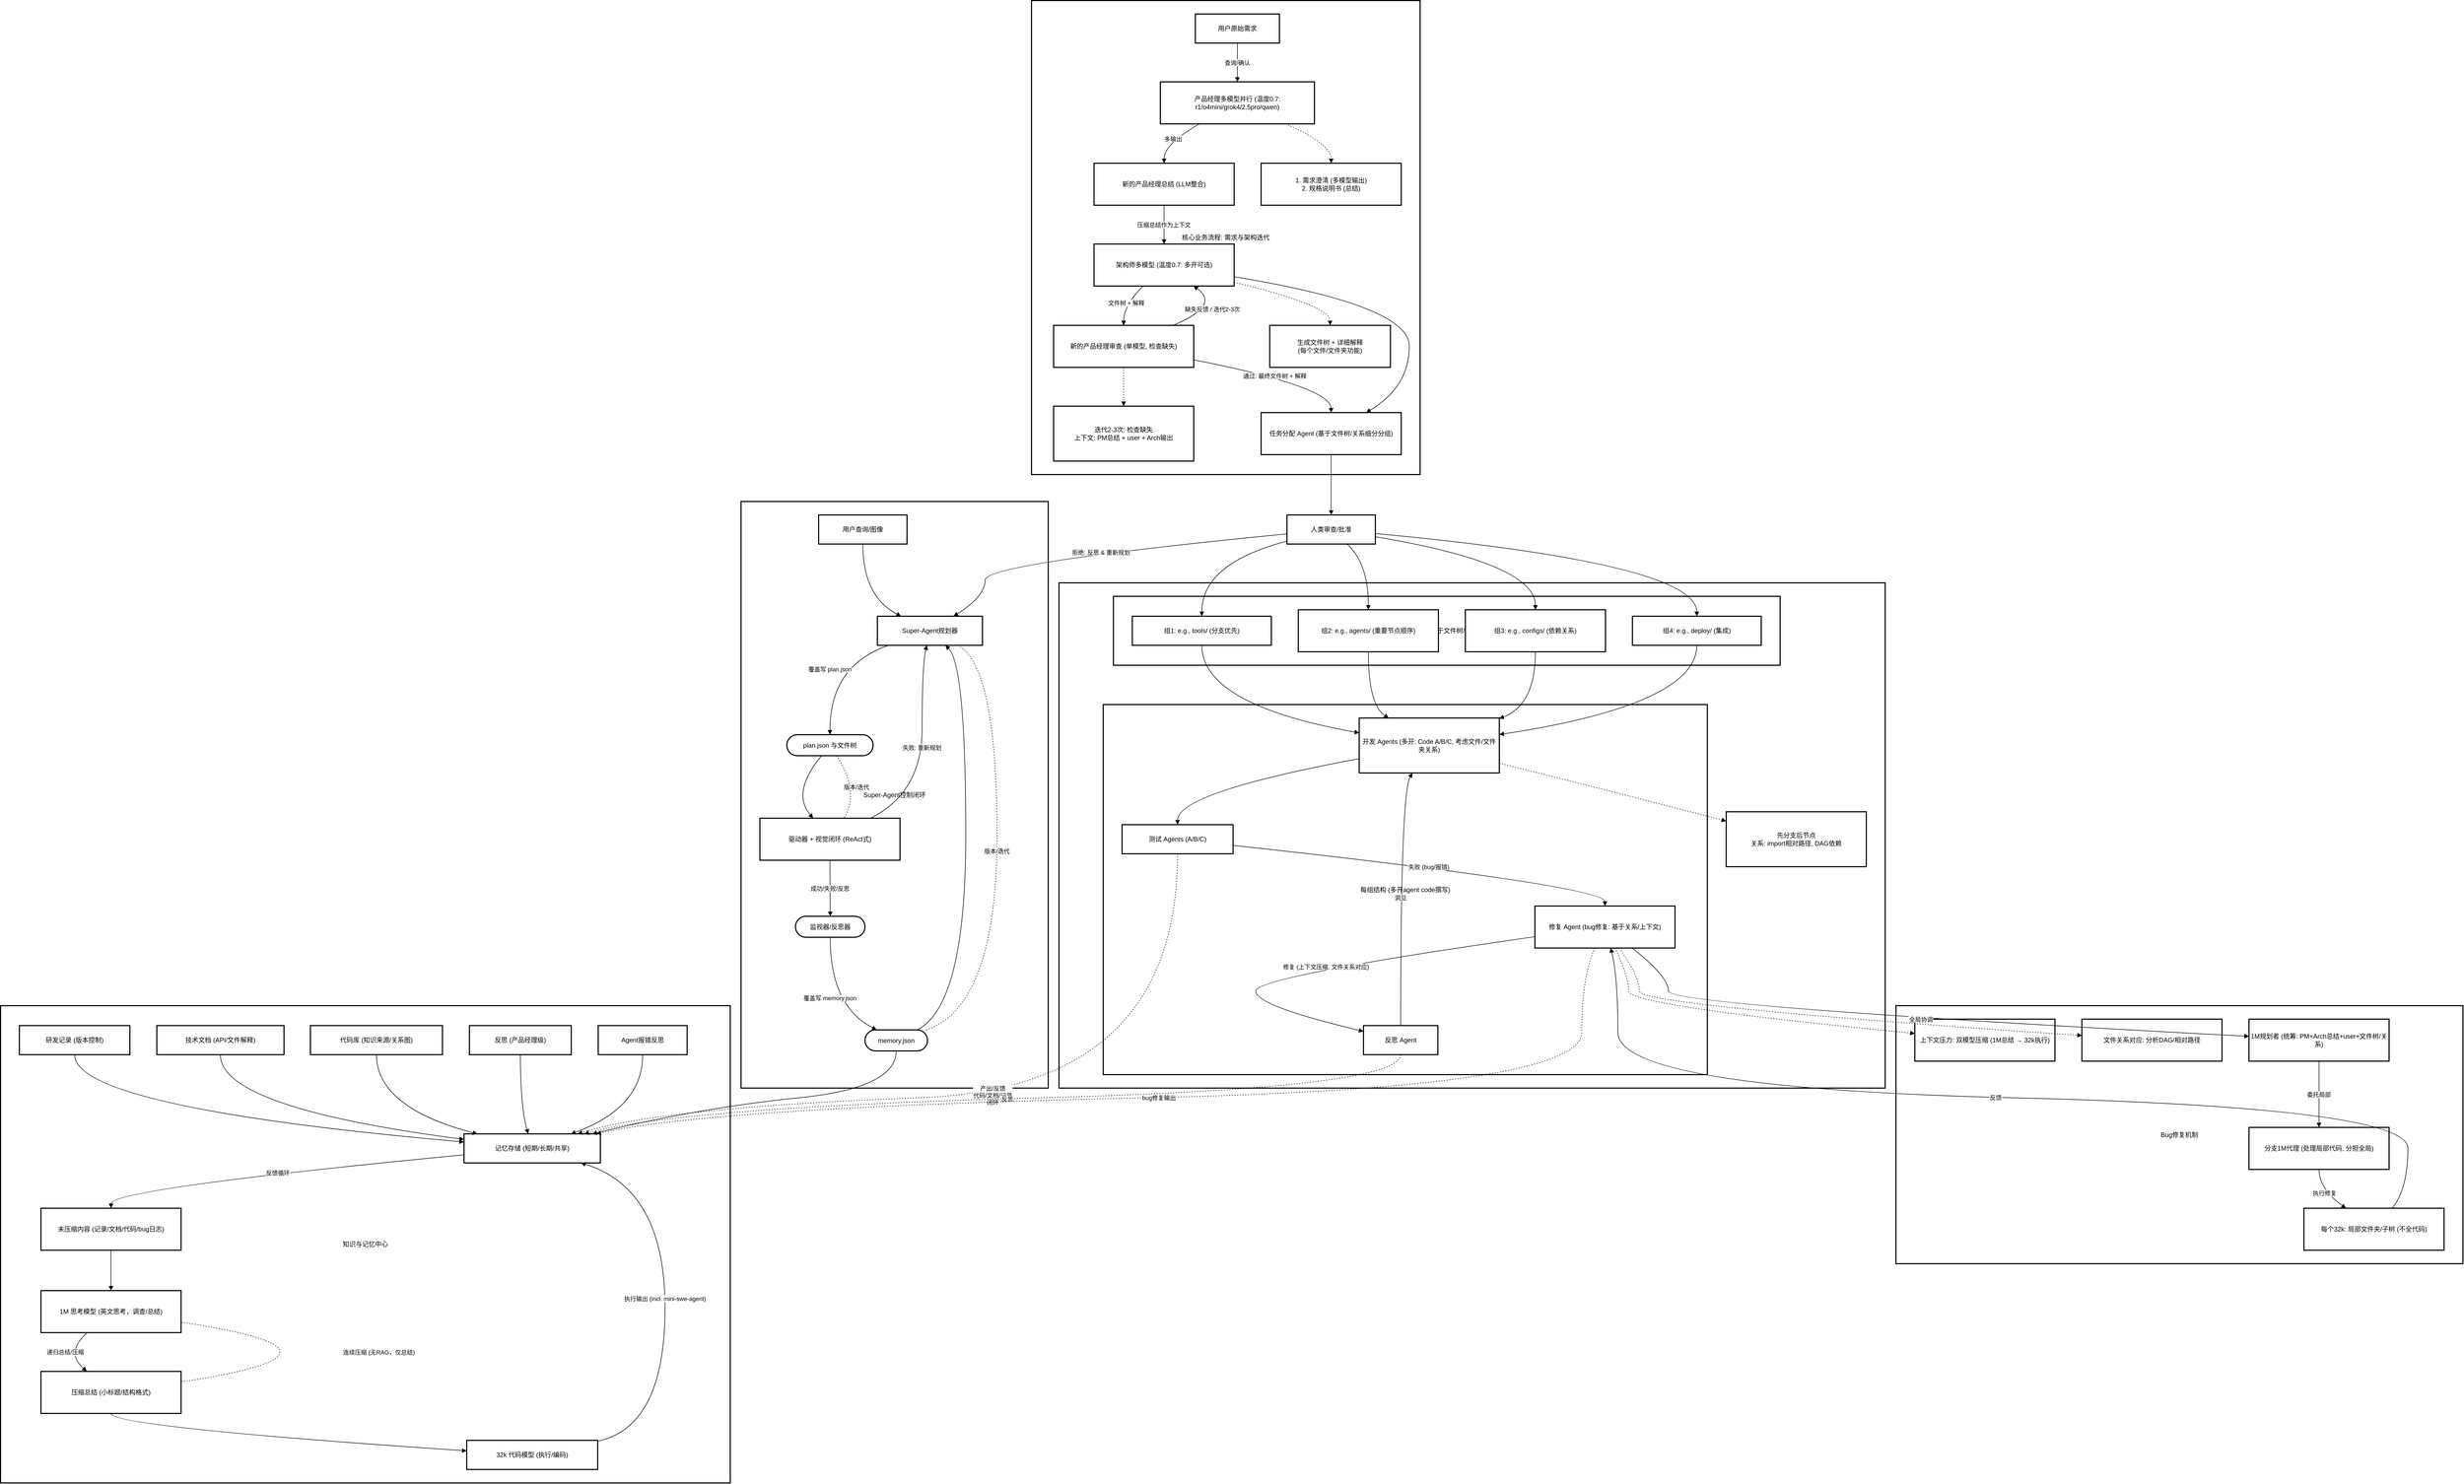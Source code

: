<mxfile version="28.0.7">
  <diagram name="Page-1" id="fOdKH_P8bdzFjWmyehga">
    <mxGraphModel dx="1897" dy="807" grid="1" gridSize="10" guides="1" tooltips="1" connect="1" arrows="1" fold="1" page="1" pageScale="1" pageWidth="827" pageHeight="1169" math="0" shadow="0">
      <root>
        <mxCell id="0" />
        <mxCell id="1" parent="0" />
        <mxCell id="eKEMB3nPlP9rA65KRC3d-1" value="知识与记忆中心" style="whiteSpace=wrap;strokeWidth=2;" vertex="1" parent="1">
          <mxGeometry x="-500" y="2166" width="1354" height="886" as="geometry" />
        </mxCell>
        <mxCell id="eKEMB3nPlP9rA65KRC3d-2" value="Bug修复机制" style="whiteSpace=wrap;strokeWidth=2;" vertex="1" parent="1">
          <mxGeometry x="3017" y="2166" width="1052" height="479" as="geometry" />
        </mxCell>
        <mxCell id="eKEMB3nPlP9rA65KRC3d-3" value="执行层: 文件树-based分组并行开发/测试" style="whiteSpace=wrap;strokeWidth=2;" vertex="1" parent="1">
          <mxGeometry x="1464" y="1381" width="1533" height="938" as="geometry" />
        </mxCell>
        <mxCell id="eKEMB3nPlP9rA65KRC3d-4" value="每组结构 (多开agent code撰写)" style="whiteSpace=wrap;strokeWidth=2;" vertex="1" parent="1">
          <mxGeometry x="1546" y="1607" width="1121" height="687" as="geometry" />
        </mxCell>
        <mxCell id="eKEMB3nPlP9rA65KRC3d-5" value="动态分组 (基于文件树/相对关系)" style="whiteSpace=wrap;strokeWidth=2;" vertex="1" parent="1">
          <mxGeometry x="1565" y="1406" width="1237" height="128" as="geometry" />
        </mxCell>
        <mxCell id="eKEMB3nPlP9rA65KRC3d-6" value="核心业务流程: 需求与架构迭代" style="whiteSpace=wrap;strokeWidth=2;" vertex="1" parent="1">
          <mxGeometry x="1413" y="300" width="721" height="880" as="geometry" />
        </mxCell>
        <mxCell id="eKEMB3nPlP9rA65KRC3d-7" value="Super-Agent控制闭环" style="whiteSpace=wrap;strokeWidth=2;" vertex="1" parent="1">
          <mxGeometry x="874" y="1230" width="570" height="1089" as="geometry" />
        </mxCell>
        <mxCell id="eKEMB3nPlP9rA65KRC3d-8" value="用户查询/图像" style="whiteSpace=wrap;strokeWidth=2;" vertex="1" parent="1">
          <mxGeometry x="1018" y="1255" width="164" height="54" as="geometry" />
        </mxCell>
        <mxCell id="eKEMB3nPlP9rA65KRC3d-9" value="Super-Agent规划器" style="whiteSpace=wrap;strokeWidth=2;" vertex="1" parent="1">
          <mxGeometry x="1127" y="1443" width="195" height="54" as="geometry" />
        </mxCell>
        <mxCell id="eKEMB3nPlP9rA65KRC3d-10" value="plan.json 与文件树" style="rounded=1;whiteSpace=wrap;arcSize=50;strokeWidth=2;" vertex="1" parent="1">
          <mxGeometry x="959" y="1663" width="160" height="39" as="geometry" />
        </mxCell>
        <mxCell id="eKEMB3nPlP9rA65KRC3d-11" value="驱动器 + 视觉闭环 (ReAct式)" style="whiteSpace=wrap;strokeWidth=2;" vertex="1" parent="1">
          <mxGeometry x="909" y="1818" width="260" height="78" as="geometry" />
        </mxCell>
        <mxCell id="eKEMB3nPlP9rA65KRC3d-12" value="监视器/反思器" style="rounded=1;whiteSpace=wrap;arcSize=50;strokeWidth=2;" vertex="1" parent="1">
          <mxGeometry x="975" y="2000" width="129" height="39" as="geometry" />
        </mxCell>
        <mxCell id="eKEMB3nPlP9rA65KRC3d-13" value="memory.json" style="rounded=1;whiteSpace=wrap;arcSize=50;strokeWidth=2;" vertex="1" parent="1">
          <mxGeometry x="1104" y="2211" width="116" height="39" as="geometry" />
        </mxCell>
        <mxCell id="eKEMB3nPlP9rA65KRC3d-14" value="用户原始需求" style="whiteSpace=wrap;strokeWidth=2;" vertex="1" parent="1">
          <mxGeometry x="1717" y="325" width="156" height="54" as="geometry" />
        </mxCell>
        <mxCell id="eKEMB3nPlP9rA65KRC3d-15" value="产品经理多模型并行 (温度0.7: r1/o4mini/grok4/2.5pro/qwen)" style="whiteSpace=wrap;strokeWidth=2;" vertex="1" parent="1">
          <mxGeometry x="1652" y="451" width="286" height="78" as="geometry" />
        </mxCell>
        <mxCell id="eKEMB3nPlP9rA65KRC3d-16" value="新的产品经理总结 (LLM整合)" style="whiteSpace=wrap;strokeWidth=2;" vertex="1" parent="1">
          <mxGeometry x="1529" y="602" width="260" height="78" as="geometry" />
        </mxCell>
        <mxCell id="eKEMB3nPlP9rA65KRC3d-17" value="架构师多模型 (温度0.7: 多开可选)" style="whiteSpace=wrap;strokeWidth=2;" vertex="1" parent="1">
          <mxGeometry x="1529" y="752" width="260" height="78" as="geometry" />
        </mxCell>
        <mxCell id="eKEMB3nPlP9rA65KRC3d-18" value="新的产品经理审查 (单模型, 检查缺失)" style="whiteSpace=wrap;strokeWidth=2;" vertex="1" parent="1">
          <mxGeometry x="1454" y="903" width="260" height="78" as="geometry" />
        </mxCell>
        <mxCell id="eKEMB3nPlP9rA65KRC3d-19" value="1. 需求澄清 (多模型输出)&#xa;2. 规格说明书 (总结)" style="whiteSpace=wrap;strokeWidth=2;" vertex="1" parent="1">
          <mxGeometry x="1839" y="602" width="260" height="78" as="geometry" />
        </mxCell>
        <mxCell id="eKEMB3nPlP9rA65KRC3d-20" value="生成文件树 + 详细解释&#xa;(每个文件/文件夹功能)" style="whiteSpace=wrap;strokeWidth=2;" vertex="1" parent="1">
          <mxGeometry x="1855" y="903" width="224" height="78" as="geometry" />
        </mxCell>
        <mxCell id="eKEMB3nPlP9rA65KRC3d-21" value="迭代2-3次: 检查缺失&#xa;上下文: PM总结 + user + Arch输出" style="whiteSpace=wrap;strokeWidth=2;" vertex="1" parent="1">
          <mxGeometry x="1454" y="1053" width="260" height="102" as="geometry" />
        </mxCell>
        <mxCell id="eKEMB3nPlP9rA65KRC3d-22" value="任务分配 Agent (基于文件树/关系细分分组)" style="whiteSpace=wrap;strokeWidth=2;" vertex="1" parent="1">
          <mxGeometry x="1839" y="1065" width="260" height="78" as="geometry" />
        </mxCell>
        <mxCell id="eKEMB3nPlP9rA65KRC3d-23" value="人类审查/批准" style="whiteSpace=wrap;strokeWidth=2;" vertex="1" parent="1">
          <mxGeometry x="1887" y="1255" width="164" height="54" as="geometry" />
        </mxCell>
        <mxCell id="eKEMB3nPlP9rA65KRC3d-24" value="组1: e.g., tools/ (分支优先)" style="whiteSpace=wrap;strokeWidth=2;" vertex="1" parent="1">
          <mxGeometry x="1600" y="1443" width="258" height="54" as="geometry" />
        </mxCell>
        <mxCell id="eKEMB3nPlP9rA65KRC3d-25" value="组2: e.g., agents/ (重要节点顺序)" style="whiteSpace=wrap;strokeWidth=2;" vertex="1" parent="1">
          <mxGeometry x="1908" y="1431" width="260" height="78" as="geometry" />
        </mxCell>
        <mxCell id="eKEMB3nPlP9rA65KRC3d-26" value="组3: e.g., configs/ (依赖关系)" style="whiteSpace=wrap;strokeWidth=2;" vertex="1" parent="1">
          <mxGeometry x="2218" y="1431" width="260" height="78" as="geometry" />
        </mxCell>
        <mxCell id="eKEMB3nPlP9rA65KRC3d-27" value="组4: e.g., deploy/ (集成)" style="whiteSpace=wrap;strokeWidth=2;" vertex="1" parent="1">
          <mxGeometry x="2528" y="1443" width="239" height="54" as="geometry" />
        </mxCell>
        <mxCell id="eKEMB3nPlP9rA65KRC3d-28" value="开发 Agents (多开: Code A/B/C, 考虑文件/文件夹关系)" style="whiteSpace=wrap;strokeWidth=2;" vertex="1" parent="1">
          <mxGeometry x="2021" y="1632" width="260" height="102" as="geometry" />
        </mxCell>
        <mxCell id="eKEMB3nPlP9rA65KRC3d-29" value="测试 Agents (A/B/C)" style="whiteSpace=wrap;strokeWidth=2;" vertex="1" parent="1">
          <mxGeometry x="1581" y="1830" width="206" height="54" as="geometry" />
        </mxCell>
        <mxCell id="eKEMB3nPlP9rA65KRC3d-30" value="修复 Agent (bug修复: 基于关系/上下文)" style="whiteSpace=wrap;strokeWidth=2;" vertex="1" parent="1">
          <mxGeometry x="2347" y="1981" width="260" height="78" as="geometry" />
        </mxCell>
        <mxCell id="eKEMB3nPlP9rA65KRC3d-31" value="反思 Agent" style="whiteSpace=wrap;strokeWidth=2;" vertex="1" parent="1">
          <mxGeometry x="2029" y="2203" width="138" height="54" as="geometry" />
        </mxCell>
        <mxCell id="eKEMB3nPlP9rA65KRC3d-32" value="先分支后节点&#xa;关系: import相对路径, DAG依赖" style="whiteSpace=wrap;strokeWidth=2;" vertex="1" parent="1">
          <mxGeometry x="2702" y="1806" width="260" height="102" as="geometry" />
        </mxCell>
        <mxCell id="eKEMB3nPlP9rA65KRC3d-33" value="上下文压力: 双模型压缩 (1M总结 → 32k执行)" style="whiteSpace=wrap;strokeWidth=2;" vertex="1" parent="1">
          <mxGeometry x="3052" y="2191" width="260" height="78" as="geometry" />
        </mxCell>
        <mxCell id="eKEMB3nPlP9rA65KRC3d-34" value="文件关系对应: 分析DAG/相对路径" style="whiteSpace=wrap;strokeWidth=2;" vertex="1" parent="1">
          <mxGeometry x="3362" y="2191" width="260" height="78" as="geometry" />
        </mxCell>
        <mxCell id="eKEMB3nPlP9rA65KRC3d-35" value="1M规划者 (统筹: PM+Arch总结+user+文件树/关系)" style="whiteSpace=wrap;strokeWidth=2;" vertex="1" parent="1">
          <mxGeometry x="3672" y="2191" width="260" height="78" as="geometry" />
        </mxCell>
        <mxCell id="eKEMB3nPlP9rA65KRC3d-36" value="分支1M代理 (处理局部代码, 分担全局)" style="whiteSpace=wrap;strokeWidth=2;" vertex="1" parent="1">
          <mxGeometry x="3672" y="2392" width="260" height="78" as="geometry" />
        </mxCell>
        <mxCell id="eKEMB3nPlP9rA65KRC3d-37" value="每个32k: 局部文件夹/子树 (不全代码)" style="whiteSpace=wrap;strokeWidth=2;" vertex="1" parent="1">
          <mxGeometry x="3774" y="2542" width="260" height="78" as="geometry" />
        </mxCell>
        <mxCell id="eKEMB3nPlP9rA65KRC3d-38" value="未压缩内容 (记录/文档/代码/bug日志)" style="whiteSpace=wrap;strokeWidth=2;" vertex="1" parent="1">
          <mxGeometry x="-425" y="2542" width="260" height="78" as="geometry" />
        </mxCell>
        <mxCell id="eKEMB3nPlP9rA65KRC3d-39" value="1M 思考模型 (英文思考，调查/总结)" style="whiteSpace=wrap;strokeWidth=2;" vertex="1" parent="1">
          <mxGeometry x="-425" y="2695" width="260" height="78" as="geometry" />
        </mxCell>
        <mxCell id="eKEMB3nPlP9rA65KRC3d-40" value="压缩总结 (小标题/结构格式)" style="whiteSpace=wrap;strokeWidth=2;" vertex="1" parent="1">
          <mxGeometry x="-425" y="2845" width="260" height="78" as="geometry" />
        </mxCell>
        <mxCell id="eKEMB3nPlP9rA65KRC3d-41" value="32k 代码模型 (执行/编码)" style="whiteSpace=wrap;strokeWidth=2;" vertex="1" parent="1">
          <mxGeometry x="365" y="2973" width="243" height="54" as="geometry" />
        </mxCell>
        <mxCell id="eKEMB3nPlP9rA65KRC3d-42" value="研发记录 (版本控制)" style="whiteSpace=wrap;strokeWidth=2;" vertex="1" parent="1">
          <mxGeometry x="-465" y="2203" width="205" height="54" as="geometry" />
        </mxCell>
        <mxCell id="eKEMB3nPlP9rA65KRC3d-43" value="技术文档 (API/文件解释)" style="whiteSpace=wrap;strokeWidth=2;" vertex="1" parent="1">
          <mxGeometry x="-210" y="2203" width="236" height="54" as="geometry" />
        </mxCell>
        <mxCell id="eKEMB3nPlP9rA65KRC3d-44" value="代码库 (知识来源/关系图)" style="whiteSpace=wrap;strokeWidth=2;" vertex="1" parent="1">
          <mxGeometry x="75" y="2203" width="245" height="54" as="geometry" />
        </mxCell>
        <mxCell id="eKEMB3nPlP9rA65KRC3d-45" value="反思 (产品经理级)" style="whiteSpace=wrap;strokeWidth=2;" vertex="1" parent="1">
          <mxGeometry x="370" y="2203" width="189" height="54" as="geometry" />
        </mxCell>
        <mxCell id="eKEMB3nPlP9rA65KRC3d-46" value="Agent报错反思" style="whiteSpace=wrap;strokeWidth=2;" vertex="1" parent="1">
          <mxGeometry x="609" y="2203" width="165" height="54" as="geometry" />
        </mxCell>
        <mxCell id="eKEMB3nPlP9rA65KRC3d-47" value="记忆存储 (短期/长期/共享)" style="whiteSpace=wrap;strokeWidth=2;" vertex="1" parent="1">
          <mxGeometry x="360" y="2404" width="253" height="54" as="geometry" />
        </mxCell>
        <mxCell id="eKEMB3nPlP9rA65KRC3d-48" value="" style="curved=1;startArrow=none;endArrow=block;exitX=0.5;exitY=1;entryX=0.23;entryY=0.01;rounded=0;" edge="1" parent="1" source="eKEMB3nPlP9rA65KRC3d-8" target="eKEMB3nPlP9rA65KRC3d-9">
          <mxGeometry relative="1" as="geometry">
            <Array as="points">
              <mxPoint x="1100" y="1406" />
            </Array>
          </mxGeometry>
        </mxCell>
        <mxCell id="eKEMB3nPlP9rA65KRC3d-49" value="覆盖写 plan.json" style="curved=1;startArrow=none;endArrow=block;exitX=0.1;exitY=1.01;entryX=0.5;entryY=0.01;rounded=0;" edge="1" parent="1" source="eKEMB3nPlP9rA65KRC3d-9" target="eKEMB3nPlP9rA65KRC3d-10">
          <mxGeometry relative="1" as="geometry">
            <Array as="points">
              <mxPoint x="1039" y="1534" />
            </Array>
          </mxGeometry>
        </mxCell>
        <mxCell id="eKEMB3nPlP9rA65KRC3d-50" value="" style="curved=1;startArrow=none;endArrow=block;exitX=0.4;exitY=1.01;entryX=0.38;entryY=0;rounded=0;" edge="1" parent="1" source="eKEMB3nPlP9rA65KRC3d-10" target="eKEMB3nPlP9rA65KRC3d-11">
          <mxGeometry relative="1" as="geometry">
            <Array as="points">
              <mxPoint x="967" y="1770" />
            </Array>
          </mxGeometry>
        </mxCell>
        <mxCell id="eKEMB3nPlP9rA65KRC3d-51" value="成功/失败/反思" style="curved=1;startArrow=none;endArrow=block;exitX=0.5;exitY=1;entryX=0.5;entryY=0;rounded=0;" edge="1" parent="1" source="eKEMB3nPlP9rA65KRC3d-11" target="eKEMB3nPlP9rA65KRC3d-12">
          <mxGeometry relative="1" as="geometry">
            <Array as="points" />
          </mxGeometry>
        </mxCell>
        <mxCell id="eKEMB3nPlP9rA65KRC3d-52" value="覆盖写 memory.json" style="curved=1;startArrow=none;endArrow=block;exitX=0.5;exitY=1;entryX=0.18;entryY=-0.01;rounded=0;" edge="1" parent="1" source="eKEMB3nPlP9rA65KRC3d-12" target="eKEMB3nPlP9rA65KRC3d-13">
          <mxGeometry relative="1" as="geometry">
            <Array as="points">
              <mxPoint x="1039" y="2166" />
            </Array>
          </mxGeometry>
        </mxCell>
        <mxCell id="eKEMB3nPlP9rA65KRC3d-53" value="" style="curved=1;startArrow=none;endArrow=block;exitX=0.84;exitY=-0.01;entryX=0.65;entryY=1.01;rounded=0;" edge="1" parent="1" source="eKEMB3nPlP9rA65KRC3d-13" target="eKEMB3nPlP9rA65KRC3d-9">
          <mxGeometry relative="1" as="geometry">
            <Array as="points">
              <mxPoint x="1291" y="2166" />
              <mxPoint x="1291" y="1534" />
            </Array>
          </mxGeometry>
        </mxCell>
        <mxCell id="eKEMB3nPlP9rA65KRC3d-54" value="版本/迭代" style="curved=1;dashed=1;dashPattern=2 3;startArrow=none;endArrow=none;exitX=0.58;exitY=1.01;entryX=0.6;entryY=0;rounded=0;" edge="1" parent="1" source="eKEMB3nPlP9rA65KRC3d-10" target="eKEMB3nPlP9rA65KRC3d-11">
          <mxGeometry relative="1" as="geometry">
            <Array as="points">
              <mxPoint x="1095" y="1770" />
            </Array>
          </mxGeometry>
        </mxCell>
        <mxCell id="eKEMB3nPlP9rA65KRC3d-55" value="版本/迭代" style="curved=1;dashed=1;dashPattern=2 3;startArrow=none;endArrow=none;exitX=0.99;exitY=-0.01;entryX=0.77;entryY=1.01;rounded=0;" edge="1" parent="1" source="eKEMB3nPlP9rA65KRC3d-13" target="eKEMB3nPlP9rA65KRC3d-9">
          <mxGeometry relative="1" as="geometry">
            <Array as="points">
              <mxPoint x="1349" y="2166" />
              <mxPoint x="1349" y="1534" />
            </Array>
          </mxGeometry>
        </mxCell>
        <mxCell id="eKEMB3nPlP9rA65KRC3d-56" value="失败: 重新规划" style="curved=1;startArrow=none;endArrow=block;exitX=0.79;exitY=0;entryX=0.47;entryY=1.01;rounded=0;" edge="1" parent="1" source="eKEMB3nPlP9rA65KRC3d-11" target="eKEMB3nPlP9rA65KRC3d-9">
          <mxGeometry relative="1" as="geometry">
            <Array as="points">
              <mxPoint x="1210" y="1770" />
              <mxPoint x="1210" y="1534" />
            </Array>
          </mxGeometry>
        </mxCell>
        <mxCell id="eKEMB3nPlP9rA65KRC3d-57" value="查询/确认" style="curved=1;startArrow=none;endArrow=block;exitX=0.5;exitY=1;entryX=0.5;entryY=0.01;rounded=0;" edge="1" parent="1" source="eKEMB3nPlP9rA65KRC3d-14" target="eKEMB3nPlP9rA65KRC3d-15">
          <mxGeometry relative="1" as="geometry">
            <Array as="points" />
          </mxGeometry>
        </mxCell>
        <mxCell id="eKEMB3nPlP9rA65KRC3d-58" value="多输出" style="curved=1;startArrow=none;endArrow=block;exitX=0.25;exitY=1.01;entryX=0.5;entryY=0;rounded=0;" edge="1" parent="1" source="eKEMB3nPlP9rA65KRC3d-15" target="eKEMB3nPlP9rA65KRC3d-16">
          <mxGeometry relative="1" as="geometry">
            <Array as="points">
              <mxPoint x="1659" y="566" />
            </Array>
          </mxGeometry>
        </mxCell>
        <mxCell id="eKEMB3nPlP9rA65KRC3d-59" value="压缩总结作为上下文" style="curved=1;startArrow=none;endArrow=block;exitX=0.5;exitY=1;entryX=0.5;entryY=0;rounded=0;" edge="1" parent="1" source="eKEMB3nPlP9rA65KRC3d-16" target="eKEMB3nPlP9rA65KRC3d-17">
          <mxGeometry relative="1" as="geometry">
            <Array as="points" />
          </mxGeometry>
        </mxCell>
        <mxCell id="eKEMB3nPlP9rA65KRC3d-60" value="文件树 + 解释" style="curved=1;startArrow=none;endArrow=block;exitX=0.35;exitY=1;entryX=0.5;entryY=-0.01;rounded=0;" edge="1" parent="1" source="eKEMB3nPlP9rA65KRC3d-17" target="eKEMB3nPlP9rA65KRC3d-18">
          <mxGeometry relative="1" as="geometry">
            <Array as="points">
              <mxPoint x="1584" y="866" />
            </Array>
          </mxGeometry>
        </mxCell>
        <mxCell id="eKEMB3nPlP9rA65KRC3d-61" value="缺失反馈 / 迭代2-3次" style="curved=1;startArrow=none;endArrow=block;exitX=0.86;exitY=-0.01;entryX=0.71;entryY=1;rounded=0;" edge="1" parent="1" source="eKEMB3nPlP9rA65KRC3d-18" target="eKEMB3nPlP9rA65KRC3d-17">
          <mxGeometry relative="1" as="geometry">
            <Array as="points">
              <mxPoint x="1764" y="866" />
            </Array>
          </mxGeometry>
        </mxCell>
        <mxCell id="eKEMB3nPlP9rA65KRC3d-62" value="通过: 最终文件树 + 解释" style="curved=1;startArrow=none;endArrow=block;exitX=1;exitY=0.82;entryX=0.5;entryY=0;rounded=0;" edge="1" parent="1" source="eKEMB3nPlP9rA65KRC3d-18" target="eKEMB3nPlP9rA65KRC3d-22">
          <mxGeometry relative="1" as="geometry">
            <Array as="points">
              <mxPoint x="1968" y="1017" />
            </Array>
          </mxGeometry>
        </mxCell>
        <mxCell id="eKEMB3nPlP9rA65KRC3d-63" value="" style="curved=1;dashed=1;dashPattern=2 3;startArrow=none;endArrow=block;exitX=0.82;exitY=1.01;entryX=0.5;entryY=0;rounded=0;" edge="1" parent="1" source="eKEMB3nPlP9rA65KRC3d-15" target="eKEMB3nPlP9rA65KRC3d-19">
          <mxGeometry relative="1" as="geometry">
            <Array as="points">
              <mxPoint x="1969" y="566" />
            </Array>
          </mxGeometry>
        </mxCell>
        <mxCell id="eKEMB3nPlP9rA65KRC3d-64" value="" style="curved=1;dashed=1;dashPattern=2 3;startArrow=none;endArrow=block;exitX=1;exitY=0.91;entryX=0.5;entryY=-0.01;rounded=0;" edge="1" parent="1" source="eKEMB3nPlP9rA65KRC3d-17" target="eKEMB3nPlP9rA65KRC3d-20">
          <mxGeometry relative="1" as="geometry">
            <Array as="points">
              <mxPoint x="1967" y="866" />
            </Array>
          </mxGeometry>
        </mxCell>
        <mxCell id="eKEMB3nPlP9rA65KRC3d-65" value="" style="curved=1;dashed=1;dashPattern=2 3;startArrow=none;endArrow=block;exitX=0.5;exitY=0.99;entryX=0.5;entryY=0;rounded=0;" edge="1" parent="1" source="eKEMB3nPlP9rA65KRC3d-18" target="eKEMB3nPlP9rA65KRC3d-21">
          <mxGeometry relative="1" as="geometry">
            <Array as="points" />
          </mxGeometry>
        </mxCell>
        <mxCell id="eKEMB3nPlP9rA65KRC3d-66" value="" style="curved=1;startArrow=none;endArrow=block;exitX=1;exitY=0.78;entryX=0.75;entryY=0;rounded=0;" edge="1" parent="1" source="eKEMB3nPlP9rA65KRC3d-17" target="eKEMB3nPlP9rA65KRC3d-22">
          <mxGeometry relative="1" as="geometry">
            <Array as="points">
              <mxPoint x="2114" y="866" />
              <mxPoint x="2114" y="1017" />
            </Array>
          </mxGeometry>
        </mxCell>
        <mxCell id="eKEMB3nPlP9rA65KRC3d-67" value="" style="curved=1;startArrow=none;endArrow=block;exitX=0.5;exitY=1;entryX=0.5;entryY=0;rounded=0;" edge="1" parent="1" source="eKEMB3nPlP9rA65KRC3d-22" target="eKEMB3nPlP9rA65KRC3d-23">
          <mxGeometry relative="1" as="geometry">
            <Array as="points" />
          </mxGeometry>
        </mxCell>
        <mxCell id="eKEMB3nPlP9rA65KRC3d-68" value="拒绝: 反思 &amp; 重新规划" style="curved=1;startArrow=none;endArrow=block;exitX=0;exitY=0.65;entryX=0.72;entryY=0.01;rounded=0;" edge="1" parent="1" source="eKEMB3nPlP9rA65KRC3d-23" target="eKEMB3nPlP9rA65KRC3d-9">
          <mxGeometry relative="1" as="geometry">
            <Array as="points">
              <mxPoint x="1327" y="1345" />
              <mxPoint x="1327" y="1406" />
            </Array>
          </mxGeometry>
        </mxCell>
        <mxCell id="eKEMB3nPlP9rA65KRC3d-69" value="" style="curved=1;startArrow=none;endArrow=block;exitX=0;exitY=0.74;entryX=0.5;entryY=0;rounded=0;" edge="1" parent="1" source="eKEMB3nPlP9rA65KRC3d-28" target="eKEMB3nPlP9rA65KRC3d-29">
          <mxGeometry relative="1" as="geometry">
            <Array as="points">
              <mxPoint x="1684" y="1770" />
            </Array>
          </mxGeometry>
        </mxCell>
        <mxCell id="eKEMB3nPlP9rA65KRC3d-70" value="失败 (bug/报错)" style="curved=1;startArrow=none;endArrow=block;exitX=1;exitY=0.71;entryX=0.5;entryY=-0.01;rounded=0;" edge="1" parent="1" source="eKEMB3nPlP9rA65KRC3d-29" target="eKEMB3nPlP9rA65KRC3d-30">
          <mxGeometry relative="1" as="geometry">
            <Array as="points">
              <mxPoint x="2477" y="1944" />
            </Array>
          </mxGeometry>
        </mxCell>
        <mxCell id="eKEMB3nPlP9rA65KRC3d-71" value="修复 (上下文压缩, 文件关系对应)" style="curved=1;startArrow=none;endArrow=block;exitX=0;exitY=0.73;entryX=0;entryY=0.2;rounded=0;" edge="1" parent="1" source="eKEMB3nPlP9rA65KRC3d-30" target="eKEMB3nPlP9rA65KRC3d-31">
          <mxGeometry relative="1" as="geometry">
            <Array as="points">
              <mxPoint x="1829" y="2112" />
              <mxPoint x="1829" y="2166" />
            </Array>
          </mxGeometry>
        </mxCell>
        <mxCell id="eKEMB3nPlP9rA65KRC3d-72" value="洞见" style="curved=1;startArrow=none;endArrow=block;exitX=0.5;exitY=0;entryX=0.38;entryY=1;rounded=0;" edge="1" parent="1" source="eKEMB3nPlP9rA65KRC3d-31" target="eKEMB3nPlP9rA65KRC3d-28">
          <mxGeometry relative="1" as="geometry">
            <Array as="points">
              <mxPoint x="2098" y="1770" />
            </Array>
          </mxGeometry>
        </mxCell>
        <mxCell id="eKEMB3nPlP9rA65KRC3d-73" value="" style="curved=1;dashed=1;dashPattern=2 3;startArrow=none;endArrow=block;exitX=1;exitY=0.82;entryX=0;entryY=0.17;rounded=0;" edge="1" parent="1" source="eKEMB3nPlP9rA65KRC3d-28" target="eKEMB3nPlP9rA65KRC3d-32">
          <mxGeometry relative="1" as="geometry">
            <Array as="points">
              <mxPoint x="2497" y="1770" />
            </Array>
          </mxGeometry>
        </mxCell>
        <mxCell id="eKEMB3nPlP9rA65KRC3d-74" value="" style="curved=1;startArrow=none;endArrow=block;exitX=0;exitY=0.9;entryX=0.5;entryY=0.01;rounded=0;" edge="1" parent="1" source="eKEMB3nPlP9rA65KRC3d-23" target="eKEMB3nPlP9rA65KRC3d-24">
          <mxGeometry relative="1" as="geometry">
            <Array as="points">
              <mxPoint x="1729" y="1345" />
            </Array>
          </mxGeometry>
        </mxCell>
        <mxCell id="eKEMB3nPlP9rA65KRC3d-75" value="" style="curved=1;startArrow=none;endArrow=block;exitX=0.68;exitY=1;entryX=0.5;entryY=0.01;rounded=0;" edge="1" parent="1" source="eKEMB3nPlP9rA65KRC3d-23" target="eKEMB3nPlP9rA65KRC3d-25">
          <mxGeometry relative="1" as="geometry">
            <Array as="points">
              <mxPoint x="2038" y="1345" />
            </Array>
          </mxGeometry>
        </mxCell>
        <mxCell id="eKEMB3nPlP9rA65KRC3d-76" value="" style="curved=1;startArrow=none;endArrow=block;exitX=1;exitY=0.75;entryX=0.5;entryY=0.01;rounded=0;" edge="1" parent="1" source="eKEMB3nPlP9rA65KRC3d-23" target="eKEMB3nPlP9rA65KRC3d-26">
          <mxGeometry relative="1" as="geometry">
            <Array as="points">
              <mxPoint x="2348" y="1345" />
            </Array>
          </mxGeometry>
        </mxCell>
        <mxCell id="eKEMB3nPlP9rA65KRC3d-77" value="" style="curved=1;startArrow=none;endArrow=block;exitX=1;exitY=0.64;entryX=0.5;entryY=0.01;rounded=0;" edge="1" parent="1" source="eKEMB3nPlP9rA65KRC3d-23" target="eKEMB3nPlP9rA65KRC3d-27">
          <mxGeometry relative="1" as="geometry">
            <Array as="points">
              <mxPoint x="2647" y="1345" />
            </Array>
          </mxGeometry>
        </mxCell>
        <mxCell id="eKEMB3nPlP9rA65KRC3d-78" value="" style="curved=1;startArrow=none;endArrow=block;exitX=0.5;exitY=1.01;entryX=0;entryY=0.27;rounded=0;" edge="1" parent="1" source="eKEMB3nPlP9rA65KRC3d-24" target="eKEMB3nPlP9rA65KRC3d-28">
          <mxGeometry relative="1" as="geometry">
            <Array as="points">
              <mxPoint x="1729" y="1607" />
            </Array>
          </mxGeometry>
        </mxCell>
        <mxCell id="eKEMB3nPlP9rA65KRC3d-79" value="" style="curved=1;startArrow=none;endArrow=block;exitX=0.5;exitY=1.01;entryX=0.21;entryY=0;rounded=0;" edge="1" parent="1" source="eKEMB3nPlP9rA65KRC3d-25" target="eKEMB3nPlP9rA65KRC3d-28">
          <mxGeometry relative="1" as="geometry">
            <Array as="points">
              <mxPoint x="2038" y="1607" />
            </Array>
          </mxGeometry>
        </mxCell>
        <mxCell id="eKEMB3nPlP9rA65KRC3d-80" value="" style="curved=1;startArrow=none;endArrow=block;exitX=0.5;exitY=1.01;entryX=1;entryY=0.01;rounded=0;" edge="1" parent="1" source="eKEMB3nPlP9rA65KRC3d-26" target="eKEMB3nPlP9rA65KRC3d-28">
          <mxGeometry relative="1" as="geometry">
            <Array as="points">
              <mxPoint x="2348" y="1607" />
            </Array>
          </mxGeometry>
        </mxCell>
        <mxCell id="eKEMB3nPlP9rA65KRC3d-81" value="" style="curved=1;startArrow=none;endArrow=block;exitX=0.5;exitY=1.01;entryX=1;entryY=0.3;rounded=0;" edge="1" parent="1" source="eKEMB3nPlP9rA65KRC3d-27" target="eKEMB3nPlP9rA65KRC3d-28">
          <mxGeometry relative="1" as="geometry">
            <Array as="points">
              <mxPoint x="2647" y="1607" />
            </Array>
          </mxGeometry>
        </mxCell>
        <mxCell id="eKEMB3nPlP9rA65KRC3d-82" value="全局协调" style="curved=1;startArrow=none;endArrow=block;exitX=0.69;exitY=0.99;entryX=0;entryY=0.41;rounded=0;" edge="1" parent="1" source="eKEMB3nPlP9rA65KRC3d-30" target="eKEMB3nPlP9rA65KRC3d-35">
          <mxGeometry relative="1" as="geometry">
            <Array as="points">
              <mxPoint x="2595" y="2112" />
              <mxPoint x="2595" y="2166" />
            </Array>
          </mxGeometry>
        </mxCell>
        <mxCell id="eKEMB3nPlP9rA65KRC3d-83" value="委托局部" style="curved=1;startArrow=none;endArrow=block;exitX=0.5;exitY=1;entryX=0.5;entryY=-0.01;rounded=0;" edge="1" parent="1" source="eKEMB3nPlP9rA65KRC3d-35" target="eKEMB3nPlP9rA65KRC3d-36">
          <mxGeometry relative="1" as="geometry">
            <Array as="points" />
          </mxGeometry>
        </mxCell>
        <mxCell id="eKEMB3nPlP9rA65KRC3d-84" value="执行修复" style="curved=1;startArrow=none;endArrow=block;exitX=0.5;exitY=0.99;entryX=0.3;entryY=0;rounded=0;" edge="1" parent="1" source="eKEMB3nPlP9rA65KRC3d-36" target="eKEMB3nPlP9rA65KRC3d-37">
          <mxGeometry relative="1" as="geometry">
            <Array as="points">
              <mxPoint x="3802" y="2506" />
            </Array>
          </mxGeometry>
        </mxCell>
        <mxCell id="eKEMB3nPlP9rA65KRC3d-85" value="反馈" style="curved=1;startArrow=none;endArrow=block;exitX=0.63;exitY=0;entryX=0.54;entryY=0.99;rounded=0;" edge="1" parent="1" source="eKEMB3nPlP9rA65KRC3d-37" target="eKEMB3nPlP9rA65KRC3d-30">
          <mxGeometry relative="1" as="geometry">
            <Array as="points">
              <mxPoint x="3967" y="2506" />
              <mxPoint x="3967" y="2355" />
              <mxPoint x="2501" y="2319" />
              <mxPoint x="2501" y="2112" />
            </Array>
          </mxGeometry>
        </mxCell>
        <mxCell id="eKEMB3nPlP9rA65KRC3d-86" value="" style="curved=1;dashed=1;dashPattern=2 3;startArrow=none;endArrow=block;exitX=0.57;exitY=0.99;entryX=0;entryY=0.34;rounded=0;" edge="1" parent="1" source="eKEMB3nPlP9rA65KRC3d-30" target="eKEMB3nPlP9rA65KRC3d-33">
          <mxGeometry relative="1" as="geometry">
            <Array as="points">
              <mxPoint x="2521" y="2112" />
              <mxPoint x="2521" y="2166" />
            </Array>
          </mxGeometry>
        </mxCell>
        <mxCell id="eKEMB3nPlP9rA65KRC3d-87" value="" style="curved=1;dashed=1;dashPattern=2 3;startArrow=none;endArrow=block;exitX=0.6;exitY=0.99;entryX=0;entryY=0.39;rounded=0;" edge="1" parent="1" source="eKEMB3nPlP9rA65KRC3d-30" target="eKEMB3nPlP9rA65KRC3d-34">
          <mxGeometry relative="1" as="geometry">
            <Array as="points">
              <mxPoint x="2541" y="2112" />
              <mxPoint x="2541" y="2166" />
            </Array>
          </mxGeometry>
        </mxCell>
        <mxCell id="eKEMB3nPlP9rA65KRC3d-88" value="" style="curved=1;startArrow=none;endArrow=block;exitX=0.5;exitY=1;entryX=0.5;entryY=0;rounded=0;" edge="1" parent="1" source="eKEMB3nPlP9rA65KRC3d-38" target="eKEMB3nPlP9rA65KRC3d-39">
          <mxGeometry relative="1" as="geometry">
            <Array as="points" />
          </mxGeometry>
        </mxCell>
        <mxCell id="eKEMB3nPlP9rA65KRC3d-89" value="递归总结/压缩" style="curved=1;startArrow=none;endArrow=block;exitX=0.33;exitY=1;entryX=0.33;entryY=0.01;rounded=0;" edge="1" parent="1" source="eKEMB3nPlP9rA65KRC3d-39" target="eKEMB3nPlP9rA65KRC3d-40">
          <mxGeometry relative="1" as="geometry">
            <Array as="points">
              <mxPoint x="-380" y="2809" />
            </Array>
          </mxGeometry>
        </mxCell>
        <mxCell id="eKEMB3nPlP9rA65KRC3d-90" value="" style="curved=1;startArrow=none;endArrow=block;exitX=0.5;exitY=1.01;entryX=0;entryY=0.36;rounded=0;" edge="1" parent="1" source="eKEMB3nPlP9rA65KRC3d-40" target="eKEMB3nPlP9rA65KRC3d-41">
          <mxGeometry relative="1" as="geometry">
            <Array as="points">
              <mxPoint x="-295" y="2948" />
            </Array>
          </mxGeometry>
        </mxCell>
        <mxCell id="eKEMB3nPlP9rA65KRC3d-91" value="执行输出 (incl. mini-swe-agent)" style="curved=1;startArrow=none;endArrow=block;exitX=1;exitY=0.03;entryX=0.85;entryY=0.99;rounded=0;" edge="1" parent="1" source="eKEMB3nPlP9rA65KRC3d-41" target="eKEMB3nPlP9rA65KRC3d-47">
          <mxGeometry relative="1" as="geometry">
            <Array as="points">
              <mxPoint x="733" y="2948" />
              <mxPoint x="733" y="2506" />
            </Array>
          </mxGeometry>
        </mxCell>
        <mxCell id="eKEMB3nPlP9rA65KRC3d-92" value="" style="curved=1;startArrow=none;endArrow=block;exitX=0.5;exitY=1;entryX=0;entryY=0.28;rounded=0;" edge="1" parent="1" source="eKEMB3nPlP9rA65KRC3d-42" target="eKEMB3nPlP9rA65KRC3d-47">
          <mxGeometry relative="1" as="geometry">
            <Array as="points">
              <mxPoint x="-363" y="2355" />
            </Array>
          </mxGeometry>
        </mxCell>
        <mxCell id="eKEMB3nPlP9rA65KRC3d-93" value="" style="curved=1;startArrow=none;endArrow=block;exitX=0.5;exitY=1;entryX=0;entryY=0.19;rounded=0;" edge="1" parent="1" source="eKEMB3nPlP9rA65KRC3d-43" target="eKEMB3nPlP9rA65KRC3d-47">
          <mxGeometry relative="1" as="geometry">
            <Array as="points">
              <mxPoint x="-93" y="2355" />
            </Array>
          </mxGeometry>
        </mxCell>
        <mxCell id="eKEMB3nPlP9rA65KRC3d-94" value="" style="curved=1;startArrow=none;endArrow=block;exitX=0.5;exitY=1;entryX=0.09;entryY=-0.01;rounded=0;" edge="1" parent="1" source="eKEMB3nPlP9rA65KRC3d-44" target="eKEMB3nPlP9rA65KRC3d-47">
          <mxGeometry relative="1" as="geometry">
            <Array as="points">
              <mxPoint x="198" y="2355" />
            </Array>
          </mxGeometry>
        </mxCell>
        <mxCell id="eKEMB3nPlP9rA65KRC3d-95" value="" style="curved=1;startArrow=none;endArrow=block;exitX=0.5;exitY=1;entryX=0.47;entryY=-0.01;rounded=0;" edge="1" parent="1" source="eKEMB3nPlP9rA65KRC3d-45" target="eKEMB3nPlP9rA65KRC3d-47">
          <mxGeometry relative="1" as="geometry">
            <Array as="points">
              <mxPoint x="465" y="2355" />
            </Array>
          </mxGeometry>
        </mxCell>
        <mxCell id="eKEMB3nPlP9rA65KRC3d-96" value="" style="curved=1;startArrow=none;endArrow=block;exitX=0.5;exitY=1;entryX=0.79;entryY=-0.01;rounded=0;" edge="1" parent="1" source="eKEMB3nPlP9rA65KRC3d-46" target="eKEMB3nPlP9rA65KRC3d-47">
          <mxGeometry relative="1" as="geometry">
            <Array as="points">
              <mxPoint x="692" y="2355" />
            </Array>
          </mxGeometry>
        </mxCell>
        <mxCell id="eKEMB3nPlP9rA65KRC3d-97" value="反馈循环" style="curved=1;startArrow=none;endArrow=block;exitX=0;exitY=0.72;entryX=0.5;entryY=0;rounded=0;" edge="1" parent="1" source="eKEMB3nPlP9rA65KRC3d-47" target="eKEMB3nPlP9rA65KRC3d-38">
          <mxGeometry relative="1" as="geometry">
            <Array as="points">
              <mxPoint x="-295" y="2506" />
            </Array>
          </mxGeometry>
        </mxCell>
        <mxCell id="eKEMB3nPlP9rA65KRC3d-98" value="连续压缩 (无RAG，仅总结)" style="curved=1;dashed=1;dashPattern=2 3;startArrow=none;endArrow=none;exitX=1;exitY=0.25;entryX=1;entryY=0.75;rounded=0;" edge="1" parent="1" source="eKEMB3nPlP9rA65KRC3d-40" target="eKEMB3nPlP9rA65KRC3d-39">
          <mxGeometry relative="1" as="geometry">
            <Array as="points">
              <mxPoint x="202" y="2809" />
            </Array>
          </mxGeometry>
        </mxCell>
        <mxCell id="eKEMB3nPlP9rA65KRC3d-99" value="产出/反馈&#xa;代码/文档/记录&#xa;闭环" style="curved=1;dashed=1;dashPattern=2 3;startArrow=none;endArrow=block;exitX=0.5;exitY=1;entryX=0.84;entryY=-0.01;rounded=0;" edge="1" parent="1" source="eKEMB3nPlP9rA65KRC3d-29" target="eKEMB3nPlP9rA65KRC3d-47">
          <mxGeometry relative="1" as="geometry">
            <Array as="points">
              <mxPoint x="1684" y="2319" />
              <mxPoint x="725" y="2355" />
            </Array>
          </mxGeometry>
        </mxCell>
        <mxCell id="eKEMB3nPlP9rA65KRC3d-100" value="反思" style="curved=1;dashed=1;dashPattern=2 3;startArrow=none;endArrow=block;exitX=0.5;exitY=1;entryX=0.89;entryY=-0.01;rounded=0;" edge="1" parent="1" source="eKEMB3nPlP9rA65KRC3d-31" target="eKEMB3nPlP9rA65KRC3d-47">
          <mxGeometry relative="1" as="geometry">
            <Array as="points">
              <mxPoint x="2098" y="2319" />
              <mxPoint x="763" y="2355" />
            </Array>
          </mxGeometry>
        </mxCell>
        <mxCell id="eKEMB3nPlP9rA65KRC3d-101" value="" style="curved=1;startArrow=none;endArrow=block;exitX=0.5;exitY=0.99;entryX=0.95;entryY=-0.01;rounded=0;" edge="1" parent="1" source="eKEMB3nPlP9rA65KRC3d-13" target="eKEMB3nPlP9rA65KRC3d-47">
          <mxGeometry relative="1" as="geometry">
            <Array as="points">
              <mxPoint x="1162" y="2319" />
              <mxPoint x="801" y="2355" />
            </Array>
          </mxGeometry>
        </mxCell>
        <mxCell id="eKEMB3nPlP9rA65KRC3d-102" value="bug修复输出" style="curved=1;dashed=1;dashPattern=2 3;startArrow=none;endArrow=block;exitX=0.43;exitY=0.99;entryX=0.98;entryY=-0.01;rounded=0;" edge="1" parent="1" source="eKEMB3nPlP9rA65KRC3d-30" target="eKEMB3nPlP9rA65KRC3d-47">
          <mxGeometry relative="1" as="geometry">
            <Array as="points">
              <mxPoint x="2434" y="2112" />
              <mxPoint x="2434" y="2319" />
              <mxPoint x="821" y="2355" />
            </Array>
          </mxGeometry>
        </mxCell>
      </root>
    </mxGraphModel>
  </diagram>
</mxfile>
